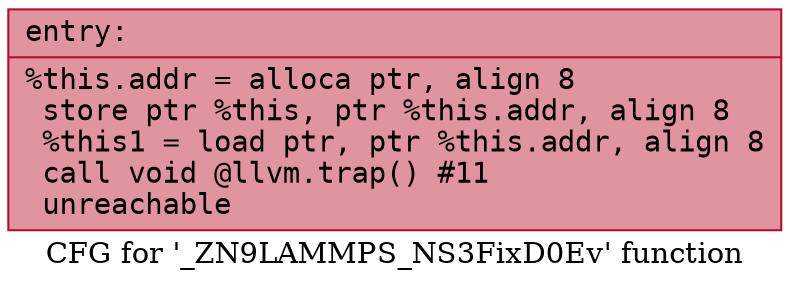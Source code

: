 digraph "CFG for '_ZN9LAMMPS_NS3FixD0Ev' function" {
	label="CFG for '_ZN9LAMMPS_NS3FixD0Ev' function";

	Node0x555c10e78300 [shape=record,color="#b70d28ff", style=filled, fillcolor="#b70d2870" fontname="Courier",label="{entry:\l|  %this.addr = alloca ptr, align 8\l  store ptr %this, ptr %this.addr, align 8\l  %this1 = load ptr, ptr %this.addr, align 8\l  call void @llvm.trap() #11\l  unreachable\l}"];
}
